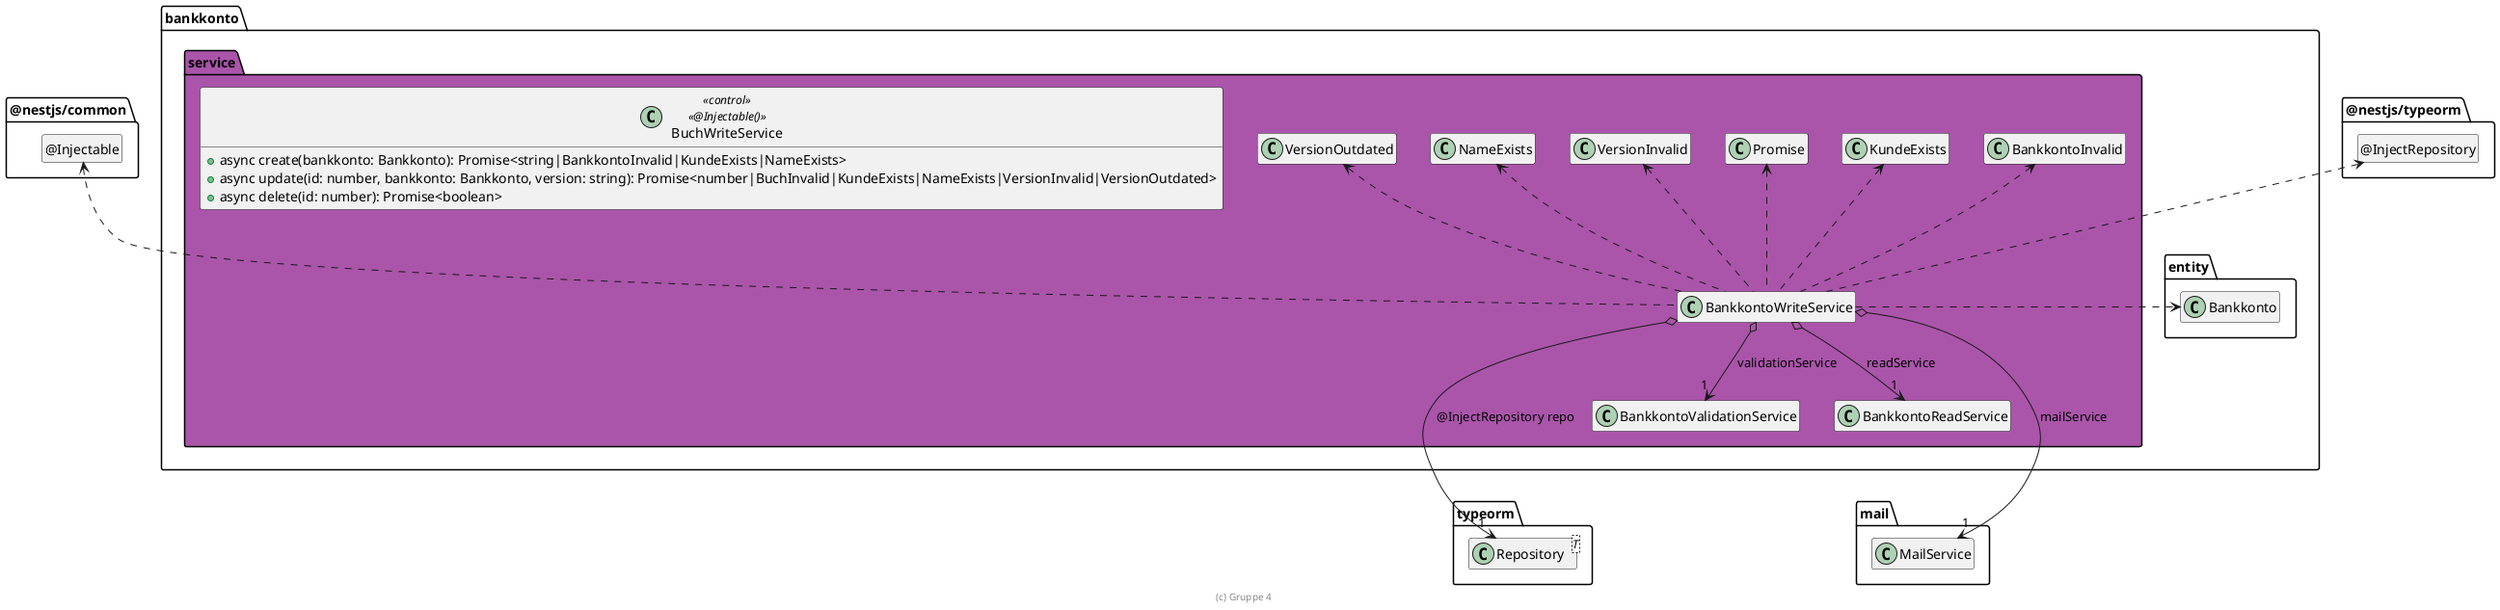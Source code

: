 @startuml Anwendungskern

package @nestjs/common {
  class "@Injectable" as Injectable
  hide Injectable circle
}

package typeorm {
  class Repository<T>
}

package @nestjs/typeorm {
  class "@InjectRepository" as InjectRepository
  hide InjectRepository circle
}

package mail {
  class MailService
}

package bankkonto {
  package entity {
    class Bankkonto
  }

  package service #AA55AA {
    class BankkontoInvalid
    class KundeExists
    class NameExists
    class VersionInvalid
    class VersionOutdated

    class BuchWriteService << control >> <<@Injectable()>> {
      + async create(bankkonto: Bankkonto): Promise<string|BankkontoInvalid|KundeExists|NameExists>
      + async update(id: number, bankkonto: Bankkonto, version: string): Promise<number|BuchInvalid|KundeExists|NameExists|VersionInvalid|VersionOutdated>
      + async delete(id: number): Promise<boolean>
    }

    BankkontoWriteService o--> "1" BankkontoValidationService: validationService
    BankkontoWriteService o--> "1" BankkontoReadService: readService
    BankkontoWriteService o--> "1" Repository: @InjectRepository repo
    BankkontoWriteService o--> "1" MailService: mailService

    BankkontoWriteService .up.> Injectable
    BankkontoWriteService .up.> InjectRepository

    BankkontoWriteService .up.> Promise
    BankkontoWriteService ..> Bankkonto
    BankkontoWriteService .up.> BankkontoInvalid
    BankkontoWriteService .up.> KundeExists
    BankkontoWriteService .up.> NameExists
    BankkontoWriteService .up.> VersionInvalid
    BankkontoWriteService .up.> VersionOutdated

    BankkontoInvalid .up[hidden].> Bankkonto
    Bankkonto .up[hidden].> Promise
    Bankkonto .up[hidden].> Injectable
    Bankkonto .up[hidden].> InjectRepository
    KundeExists .up[hidden].> Bankkonto
    BankkontoValidationService .[hidden].> Repository
    BankkontoValidationService .[hidden].> MailService
  }
}

hide empty members

footer (c) Gruppe 4

@enduml
